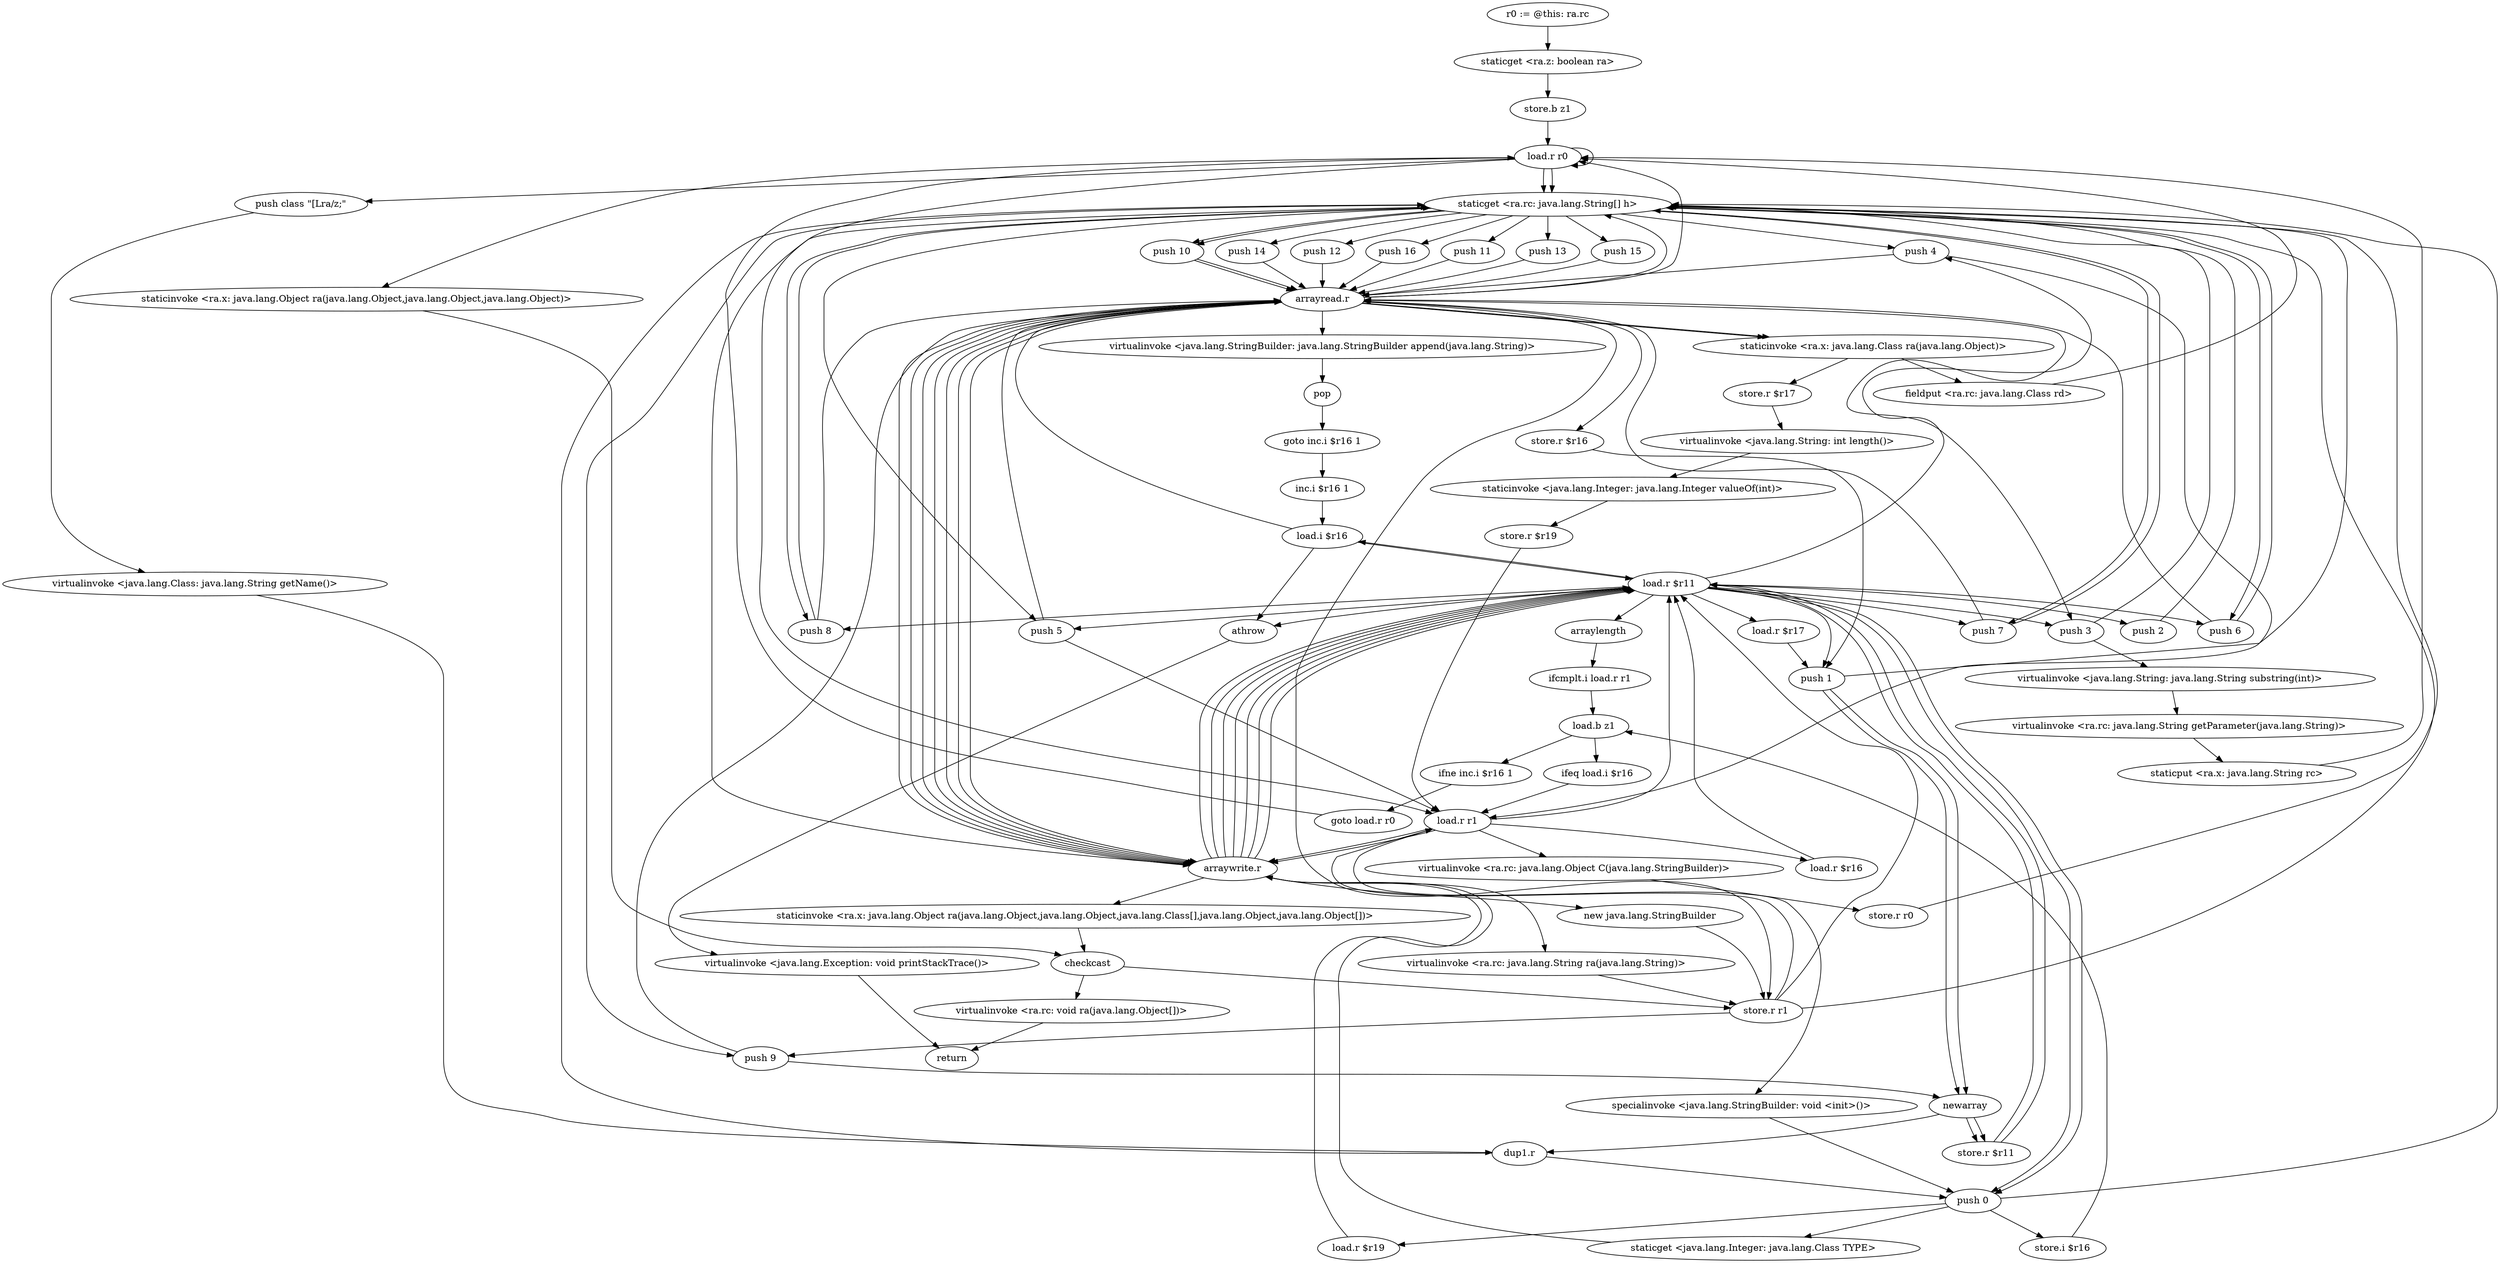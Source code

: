 digraph "" {
    "r0 := @this: ra.rc"
    "staticget <ra.z: boolean ra>"
    "r0 := @this: ra.rc"->"staticget <ra.z: boolean ra>";
    "store.b z1"
    "staticget <ra.z: boolean ra>"->"store.b z1";
    "load.r r0"
    "store.b z1"->"load.r r0";
    "staticget <ra.rc: java.lang.String[] h>"
    "load.r r0"->"staticget <ra.rc: java.lang.String[] h>";
    "push 4"
    "staticget <ra.rc: java.lang.String[] h>"->"push 4";
    "arrayread.r"
    "push 4"->"arrayread.r";
    "staticinvoke <ra.x: java.lang.Class ra(java.lang.Object)>"
    "arrayread.r"->"staticinvoke <ra.x: java.lang.Class ra(java.lang.Object)>";
    "fieldput <ra.rc: java.lang.Class rd>"
    "staticinvoke <ra.x: java.lang.Class ra(java.lang.Object)>"->"fieldput <ra.rc: java.lang.Class rd>";
    "fieldput <ra.rc: java.lang.Class rd>"->"load.r r0";
    "push class \"[Lra/z;\""
    "load.r r0"->"push class \"[Lra/z;\"";
    "virtualinvoke <java.lang.Class: java.lang.String getName()>"
    "push class \"[Lra/z;\""->"virtualinvoke <java.lang.Class: java.lang.String getName()>";
    "dup1.r"
    "virtualinvoke <java.lang.Class: java.lang.String getName()>"->"dup1.r";
    "dup1.r"->"staticget <ra.rc: java.lang.String[] h>";
    "push 10"
    "staticget <ra.rc: java.lang.String[] h>"->"push 10";
    "push 10"->"arrayread.r";
    "store.r r1"
    "arrayread.r"->"store.r r1";
    "store.r r1"->"staticget <ra.rc: java.lang.String[] h>";
    "push 5"
    "staticget <ra.rc: java.lang.String[] h>"->"push 5";
    "push 5"->"arrayread.r";
    "store.r $r16"
    "arrayread.r"->"store.r $r16";
    "push 1"
    "store.r $r16"->"push 1";
    "newarray"
    "push 1"->"newarray";
    "store.r $r11"
    "newarray"->"store.r $r11";
    "load.r $r11"
    "store.r $r11"->"load.r $r11";
    "push 0"
    "load.r $r11"->"push 0";
    "staticget <java.lang.Integer: java.lang.Class TYPE>"
    "push 0"->"staticget <java.lang.Integer: java.lang.Class TYPE>";
    "arraywrite.r"
    "staticget <java.lang.Integer: java.lang.Class TYPE>"->"arraywrite.r";
    "arraywrite.r"->"staticget <ra.rc: java.lang.String[] h>";
    "staticget <ra.rc: java.lang.String[] h>"->"push 10";
    "push 10"->"arrayread.r";
    "arrayread.r"->"staticinvoke <ra.x: java.lang.Class ra(java.lang.Object)>";
    "store.r $r17"
    "staticinvoke <ra.x: java.lang.Class ra(java.lang.Object)>"->"store.r $r17";
    "virtualinvoke <java.lang.String: int length()>"
    "store.r $r17"->"virtualinvoke <java.lang.String: int length()>";
    "staticinvoke <java.lang.Integer: java.lang.Integer valueOf(int)>"
    "virtualinvoke <java.lang.String: int length()>"->"staticinvoke <java.lang.Integer: java.lang.Integer valueOf(int)>";
    "store.r $r19"
    "staticinvoke <java.lang.Integer: java.lang.Integer valueOf(int)>"->"store.r $r19";
    "load.r r1"
    "store.r $r19"->"load.r r1";
    "load.r $r16"
    "load.r r1"->"load.r $r16";
    "load.r $r16"->"load.r $r11";
    "load.r $r17"
    "load.r $r11"->"load.r $r17";
    "load.r $r17"->"push 1";
    "push 1"->"newarray";
    "newarray"->"dup1.r";
    "dup1.r"->"push 0";
    "load.r $r19"
    "push 0"->"load.r $r19";
    "load.r $r19"->"arraywrite.r";
    "staticinvoke <ra.x: java.lang.Object ra(java.lang.Object,java.lang.Object,java.lang.Class[],java.lang.Object,java.lang.Object[])>"
    "arraywrite.r"->"staticinvoke <ra.x: java.lang.Object ra(java.lang.Object,java.lang.Object,java.lang.Class[],java.lang.Object,java.lang.Object[])>";
    "checkcast"
    "staticinvoke <ra.x: java.lang.Object ra(java.lang.Object,java.lang.Object,java.lang.Class[],java.lang.Object,java.lang.Object[])>"->"checkcast";
    "checkcast"->"store.r r1";
    "push 9"
    "store.r r1"->"push 9";
    "push 9"->"newarray";
    "newarray"->"store.r $r11";
    "store.r $r11"->"load.r $r11";
    "load.r $r11"->"push 0";
    "push 0"->"staticget <ra.rc: java.lang.String[] h>";
    "push 8"
    "staticget <ra.rc: java.lang.String[] h>"->"push 8";
    "push 8"->"arrayread.r";
    "arrayread.r"->"arraywrite.r";
    "arraywrite.r"->"load.r $r11";
    "load.r $r11"->"push 1";
    "push 1"->"staticget <ra.rc: java.lang.String[] h>";
    "push 14"
    "staticget <ra.rc: java.lang.String[] h>"->"push 14";
    "push 14"->"arrayread.r";
    "arrayread.r"->"arraywrite.r";
    "arraywrite.r"->"load.r $r11";
    "push 2"
    "load.r $r11"->"push 2";
    "push 2"->"staticget <ra.rc: java.lang.String[] h>";
    "push 12"
    "staticget <ra.rc: java.lang.String[] h>"->"push 12";
    "push 12"->"arrayread.r";
    "arrayread.r"->"arraywrite.r";
    "arraywrite.r"->"load.r $r11";
    "push 3"
    "load.r $r11"->"push 3";
    "push 3"->"staticget <ra.rc: java.lang.String[] h>";
    "push 16"
    "staticget <ra.rc: java.lang.String[] h>"->"push 16";
    "push 16"->"arrayread.r";
    "arrayread.r"->"arraywrite.r";
    "arraywrite.r"->"load.r $r11";
    "load.r $r11"->"push 4";
    "push 4"->"load.r r1";
    "load.r r1"->"arraywrite.r";
    "virtualinvoke <ra.rc: java.lang.String ra(java.lang.String)>"
    "arraywrite.r"->"virtualinvoke <ra.rc: java.lang.String ra(java.lang.String)>";
    "virtualinvoke <ra.rc: java.lang.String ra(java.lang.String)>"->"store.r r1";
    "store.r r1"->"load.r $r11";
    "load.r $r11"->"push 5";
    "push 5"->"load.r r1";
    "load.r r1"->"arraywrite.r";
    "arraywrite.r"->"load.r $r11";
    "push 6"
    "load.r $r11"->"push 6";
    "push 6"->"staticget <ra.rc: java.lang.String[] h>";
    "push 11"
    "staticget <ra.rc: java.lang.String[] h>"->"push 11";
    "push 11"->"arrayread.r";
    "arrayread.r"->"arraywrite.r";
    "arraywrite.r"->"load.r $r11";
    "push 7"
    "load.r $r11"->"push 7";
    "push 7"->"staticget <ra.rc: java.lang.String[] h>";
    "staticget <ra.rc: java.lang.String[] h>"->"push 9";
    "push 9"->"arrayread.r";
    "arrayread.r"->"arraywrite.r";
    "arraywrite.r"->"load.r $r11";
    "load.r $r11"->"push 8";
    "push 8"->"staticget <ra.rc: java.lang.String[] h>";
    "staticget <ra.rc: java.lang.String[] h>"->"push 6";
    "push 6"->"arrayread.r";
    "arrayread.r"->"arraywrite.r";
    "new java.lang.StringBuilder"
    "arraywrite.r"->"new java.lang.StringBuilder";
    "new java.lang.StringBuilder"->"store.r r1";
    "store.r r1"->"load.r r1";
    "specialinvoke <java.lang.StringBuilder: void <init>()>"
    "load.r r1"->"specialinvoke <java.lang.StringBuilder: void <init>()>";
    "specialinvoke <java.lang.StringBuilder: void <init>()>"->"push 0";
    "store.i $r16"
    "push 0"->"store.i $r16";
    "load.b z1"
    "store.i $r16"->"load.b z1";
    "ifeq load.i $r16"
    "load.b z1"->"ifeq load.i $r16";
    "ifeq load.i $r16"->"load.r r1";
    "load.r r1"->"load.r $r11";
    "load.i $r16"
    "load.r $r11"->"load.i $r16";
    "athrow"
    "load.i $r16"->"athrow";
    "virtualinvoke <java.lang.Exception: void printStackTrace()>"
    "athrow"->"virtualinvoke <java.lang.Exception: void printStackTrace()>";
    "return"
    "virtualinvoke <java.lang.Exception: void printStackTrace()>"->"return";
    "load.i $r16"->"arrayread.r";
    "virtualinvoke <java.lang.StringBuilder: java.lang.StringBuilder append(java.lang.String)>"
    "arrayread.r"->"virtualinvoke <java.lang.StringBuilder: java.lang.StringBuilder append(java.lang.String)>";
    "pop"
    "virtualinvoke <java.lang.StringBuilder: java.lang.StringBuilder append(java.lang.String)>"->"pop";
    "goto inc.i $r16 1"
    "pop"->"goto inc.i $r16 1";
    "inc.i $r16 1"
    "goto inc.i $r16 1"->"inc.i $r16 1";
    "inc.i $r16 1"->"load.i $r16";
    "load.i $r16"->"load.r $r11";
    "load.r $r11"->"athrow";
    "arraylength"
    "load.r $r11"->"arraylength";
    "ifcmplt.i load.r r1"
    "arraylength"->"ifcmplt.i load.r r1";
    "ifcmplt.i load.r r1"->"load.b z1";
    "ifne inc.i $r16 1"
    "load.b z1"->"ifne inc.i $r16 1";
    "goto load.r r0"
    "ifne inc.i $r16 1"->"goto load.r r0";
    "goto load.r r0"->"load.r r0";
    "load.r r0"->"staticget <ra.rc: java.lang.String[] h>";
    "push 13"
    "staticget <ra.rc: java.lang.String[] h>"->"push 13";
    "push 13"->"arrayread.r";
    "arrayread.r"->"push 3";
    "virtualinvoke <java.lang.String: java.lang.String substring(int)>"
    "push 3"->"virtualinvoke <java.lang.String: java.lang.String substring(int)>";
    "virtualinvoke <ra.rc: java.lang.String getParameter(java.lang.String)>"
    "virtualinvoke <java.lang.String: java.lang.String substring(int)>"->"virtualinvoke <ra.rc: java.lang.String getParameter(java.lang.String)>";
    "staticput <ra.x: java.lang.String rc>"
    "virtualinvoke <ra.rc: java.lang.String getParameter(java.lang.String)>"->"staticput <ra.x: java.lang.String rc>";
    "staticput <ra.x: java.lang.String rc>"->"load.r r0";
    "load.r r0"->"load.r r0";
    "load.r r0"->"load.r r1";
    "virtualinvoke <ra.rc: java.lang.Object C(java.lang.StringBuilder)>"
    "load.r r1"->"virtualinvoke <ra.rc: java.lang.Object C(java.lang.StringBuilder)>";
    "store.r r0"
    "virtualinvoke <ra.rc: java.lang.Object C(java.lang.StringBuilder)>"->"store.r r0";
    "store.r r0"->"staticget <ra.rc: java.lang.String[] h>";
    "staticget <ra.rc: java.lang.String[] h>"->"push 7";
    "push 7"->"arrayread.r";
    "arrayread.r"->"staticget <ra.rc: java.lang.String[] h>";
    "push 15"
    "staticget <ra.rc: java.lang.String[] h>"->"push 15";
    "push 15"->"arrayread.r";
    "arrayread.r"->"load.r r0";
    "staticinvoke <ra.x: java.lang.Object ra(java.lang.Object,java.lang.Object,java.lang.Object)>"
    "load.r r0"->"staticinvoke <ra.x: java.lang.Object ra(java.lang.Object,java.lang.Object,java.lang.Object)>";
    "staticinvoke <ra.x: java.lang.Object ra(java.lang.Object,java.lang.Object,java.lang.Object)>"->"checkcast";
    "virtualinvoke <ra.rc: void ra(java.lang.Object[])>"
    "checkcast"->"virtualinvoke <ra.rc: void ra(java.lang.Object[])>";
    "virtualinvoke <ra.rc: void ra(java.lang.Object[])>"->"return";
}
